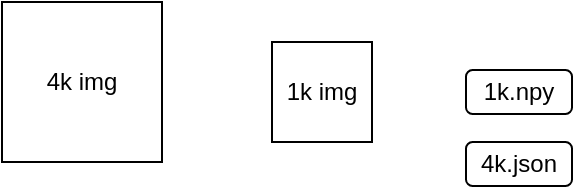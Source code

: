 <mxfile version="26.1.3">
  <diagram name="第 1 页" id="_pK8h2_F97WThQBRpVV3">
    <mxGraphModel dx="622" dy="344" grid="0" gridSize="10" guides="1" tooltips="1" connect="1" arrows="1" fold="1" page="0" pageScale="1" pageWidth="827" pageHeight="1169" math="0" shadow="0">
      <root>
        <mxCell id="0" />
        <mxCell id="1" parent="0" />
        <mxCell id="tWXHz24MP8W2rNNDq5Hi-1" value="4k img" style="whiteSpace=wrap;html=1;aspect=fixed;" vertex="1" parent="1">
          <mxGeometry x="103" y="240" width="80" height="80" as="geometry" />
        </mxCell>
        <mxCell id="tWXHz24MP8W2rNNDq5Hi-2" value="1k img" style="whiteSpace=wrap;html=1;aspect=fixed;" vertex="1" parent="1">
          <mxGeometry x="238" y="260" width="50" height="50" as="geometry" />
        </mxCell>
        <mxCell id="tWXHz24MP8W2rNNDq5Hi-3" value="1k.npy" style="rounded=1;whiteSpace=wrap;html=1;" vertex="1" parent="1">
          <mxGeometry x="335" y="274" width="53" height="22" as="geometry" />
        </mxCell>
        <mxCell id="tWXHz24MP8W2rNNDq5Hi-5" value="4k.json" style="rounded=1;whiteSpace=wrap;html=1;" vertex="1" parent="1">
          <mxGeometry x="335" y="310" width="53" height="22" as="geometry" />
        </mxCell>
      </root>
    </mxGraphModel>
  </diagram>
</mxfile>

